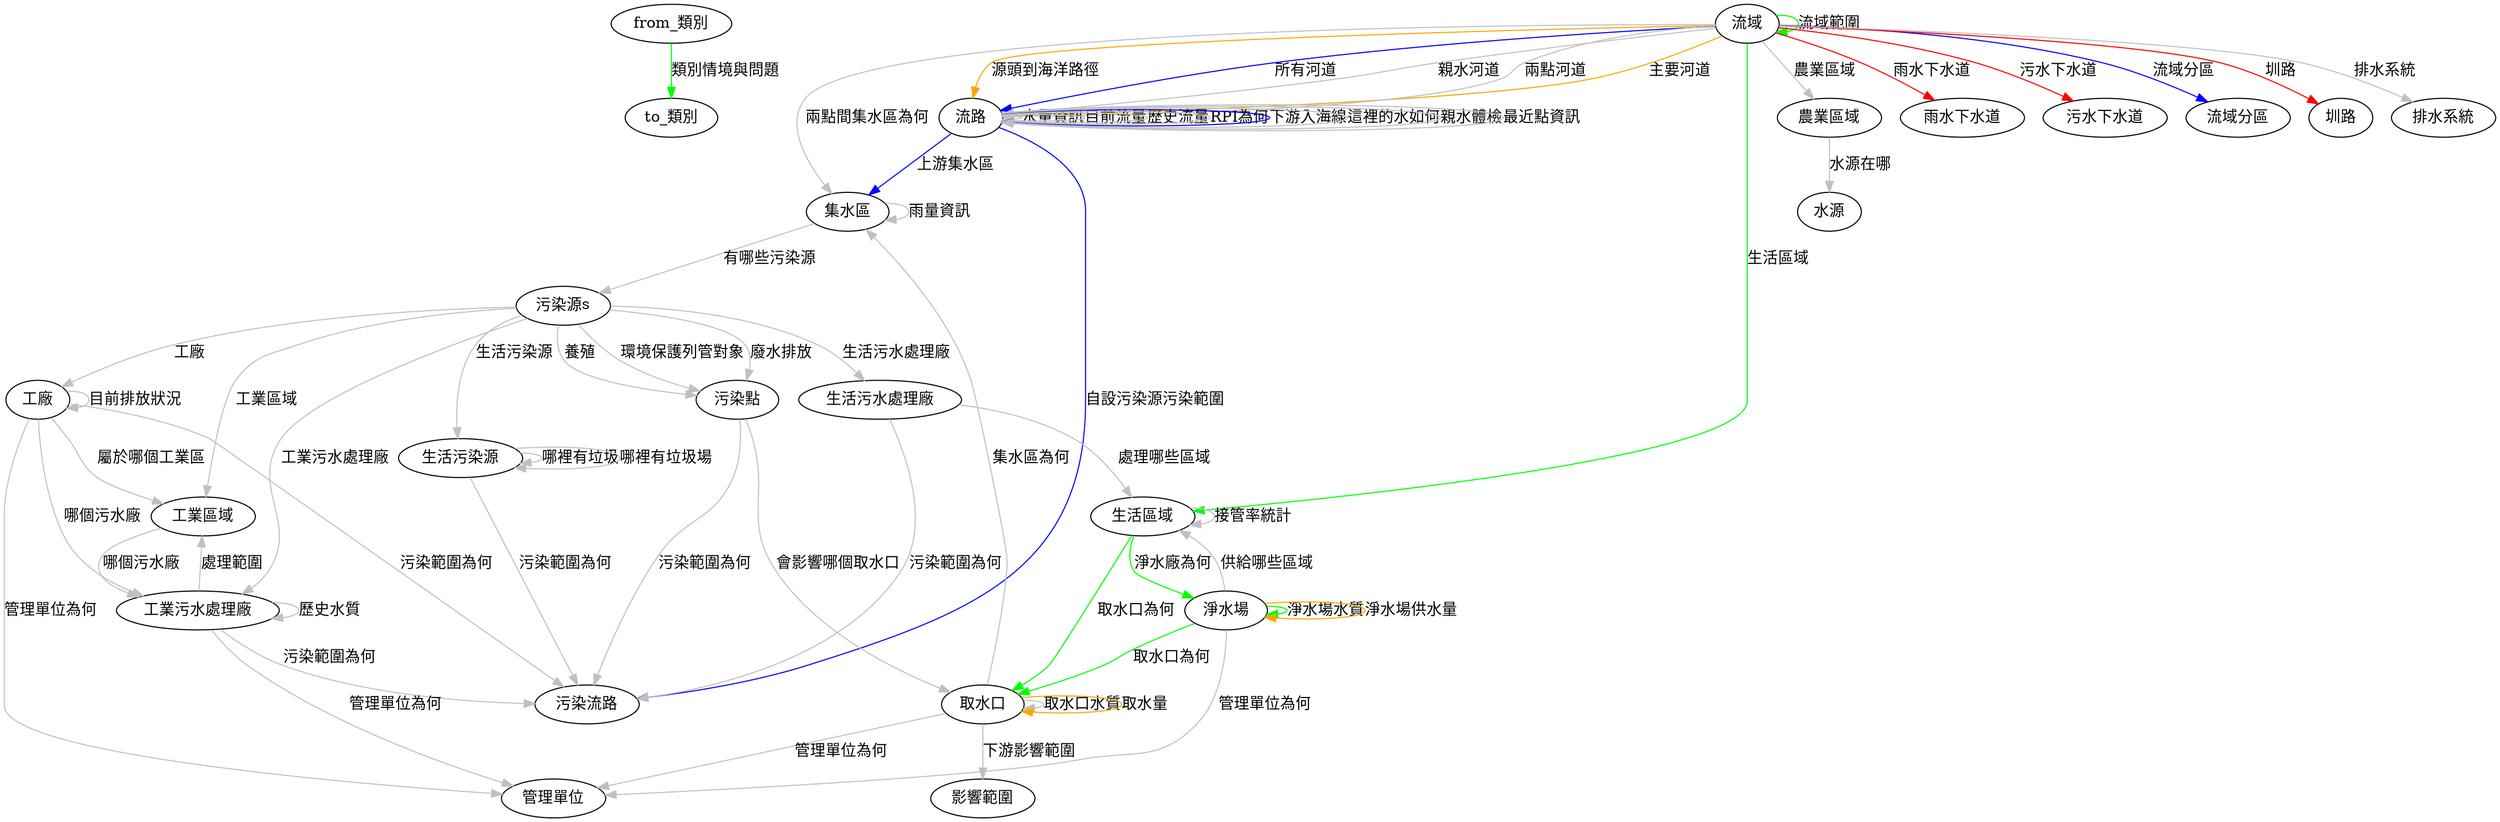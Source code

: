 digraph G {
	"from_類別"->"to_類別"[label="類別情境與問題",color="green",style=""]
	"流域"->"流域"[label="流域範圍",color="green",style=""]
	"流域"->"流路"[label="主要河道",color="orange",style=""]
	"流域"->"流路"[label="源頭到海洋路徑",color="orange",style=""]
	"流域"->"流路"[label="所有河道",color="blue",style=""]
	"流域"->"流路"[label="親水河道",color="gray",style=""]
	"流域"->"生活區域"[label="生活區域",color="green",style=""]
	"流域"->"農業區域"[label="農業區域",color="gray",style=""]
	"流域"->"雨水下水道"[label="雨水下水道",color="red",style=""]
	"流域"->"污水下水道"[label="污水下水道",color="red",style=""]
	"流域"->"流域分區"[label="流域分區",color="blue",style=""]
	"流域"->"圳路"[label="圳路",color="red",style=""]
	"流域"->"排水系統"[label="排水系統",color="gray",style=""]
	"流域"->"流路"[label="兩點河道",color="gray",style=""]
	"流域"->"集水區"[label="兩點間集水區為何",color="gray",style=""]
	"流路"->"流路"[label="水量資訊",color="gray",style=""]
	"流路"->"流路"[label="目前流量",color="gray",style=""]
	"流路"->"流路"[label="歷史流量",color="gray",style=""]
	"流路"->"流路"[label="RPI為何",color="gray",style=""]
	"流路"->"集水區"[label="上游集水區",color="blue",style=""]
	"流路"->"流路"[label="下游入海線",color="blue",style=""]
	"流路"->"污染流路"[label="自設污染源污染範圍",color="blue",style=""]
	"流路"->"流路"[label="這裡的水如何",color="gray",style=""]
	"流路"->"流路"[label="親水體檢",color="gray",style=""]
	"流路"->"流路"[label="最近點資訊",color="gray",style=""]
	"生活區域"->"取水口"[label="取水口為何",color="green",style=""]
	"生活區域"->"生活區域"[label="接管率統計",color="gray",style=""]
	"生活區域"->"淨水場"[label="淨水廠為何",color="green",style=""]
	"農業區域"->"水源"[label="水源在哪",color="gray",style=""]
	"取水口"->"影響範圍"[label="下游影響範圍",color="gray",style=""]
	"取水口"->"取水口"[label="取水口水質",color="gray",style=""]
	"取水口"->"取水口"[label="取水量",color="orange",style=""]
	"取水口"->"集水區"[label="集水區為何",color="gray",style=""]
	"取水口"->"管理單位"[label="管理單位為何",color="gray",style=""]
	"淨水場"->"生活區域"[label="供給哪些區域",color="gray",style=""]
	"淨水場"->"取水口"[label="取水口為何",color="green",style=""]
	"淨水場"->"淨水場"[label="淨水場水質",color="green",style=""]
	"淨水場"->"淨水場"[label="淨水場供水量",color="orange",style=""]
	"淨水場"->"管理單位"[label="管理單位為何",color="gray",style=""]
	"集水區"->"污染源s"[label="有哪些污染源",color="gray",style=""]
	"集水區"->"集水區"[label="雨量資訊",color="gray",style=""]
	"污染源s"->"工廠"[label="工廠",color="gray",style=""]
	"污染源s"->"工業區域"[label="工業區域",color="gray",style=""]
	"污染源s"->"生活污染源"[label="生活污染源",color="gray",style=""]
	"污染源s"->"工業污水處理廠"[label="工業污水處理廠",color="gray",style=""]
	"污染源s"->"生活污水處理廠"[label="生活污水處理廠",color="gray",style=""]
	"污染源s"->"污染點"[label="環境保護列管對象",color="gray",style=""]
	"污染源s"->"污染點"[label="廢水排放",color="gray",style=""]
	"污染源s"->"污染點"[label="養殖",color="gray",style=""]
	"工廠"->"工廠"[label="目前排放狀況",color="gray",style=""]
	"工廠"->"污染流路"[label="污染範圍為何",color="gray",style=""]
	"工廠"->"工業污水處理廠"[label="哪個污水廠",color="gray",style=""]
	"工廠"->"管理單位"[label="管理單位為何",color="gray",style=""]
	"工廠"->"工業區域"[label="屬於哪個工業區",color="gray",style=""]
	"工業區域"->"工業污水處理廠"[label="哪個污水廠",color="gray",style=""]
	"生活污染源"->"污染流路"[label="污染範圍為何",color="gray",style=""]
	"生活污染源"->"生活污染源"[label="哪裡有垃圾",color="gray",style=""]
	"生活污染源"->"生活污染源"[label="哪裡有垃圾場",color="gray",style=""]
	"工業污水處理廠"->"污染流路"[label="污染範圍為何",color="gray",style=""]
	"工業污水處理廠"->"工業區域"[label="處理範圍",color="gray",style=""]
	"工業污水處理廠"->"管理單位"[label="管理單位為何",color="gray",style=""]
	"工業污水處理廠"->"工業污水處理廠"[label="歷史水質",color="gray",style=""]
	"生活污水處理廠"->"污染流路"[label="污染範圍為何",color="gray",style=""]
	"生活污水處理廠"->"生活區域"[label="處理哪些區域",color="gray",style=""]
	"污染點"->"污染流路"[label="污染範圍為何",color="gray",style=""]
	"污染點"->"取水口"[label="會影響哪個取水口",color="gray",style=""]
}
